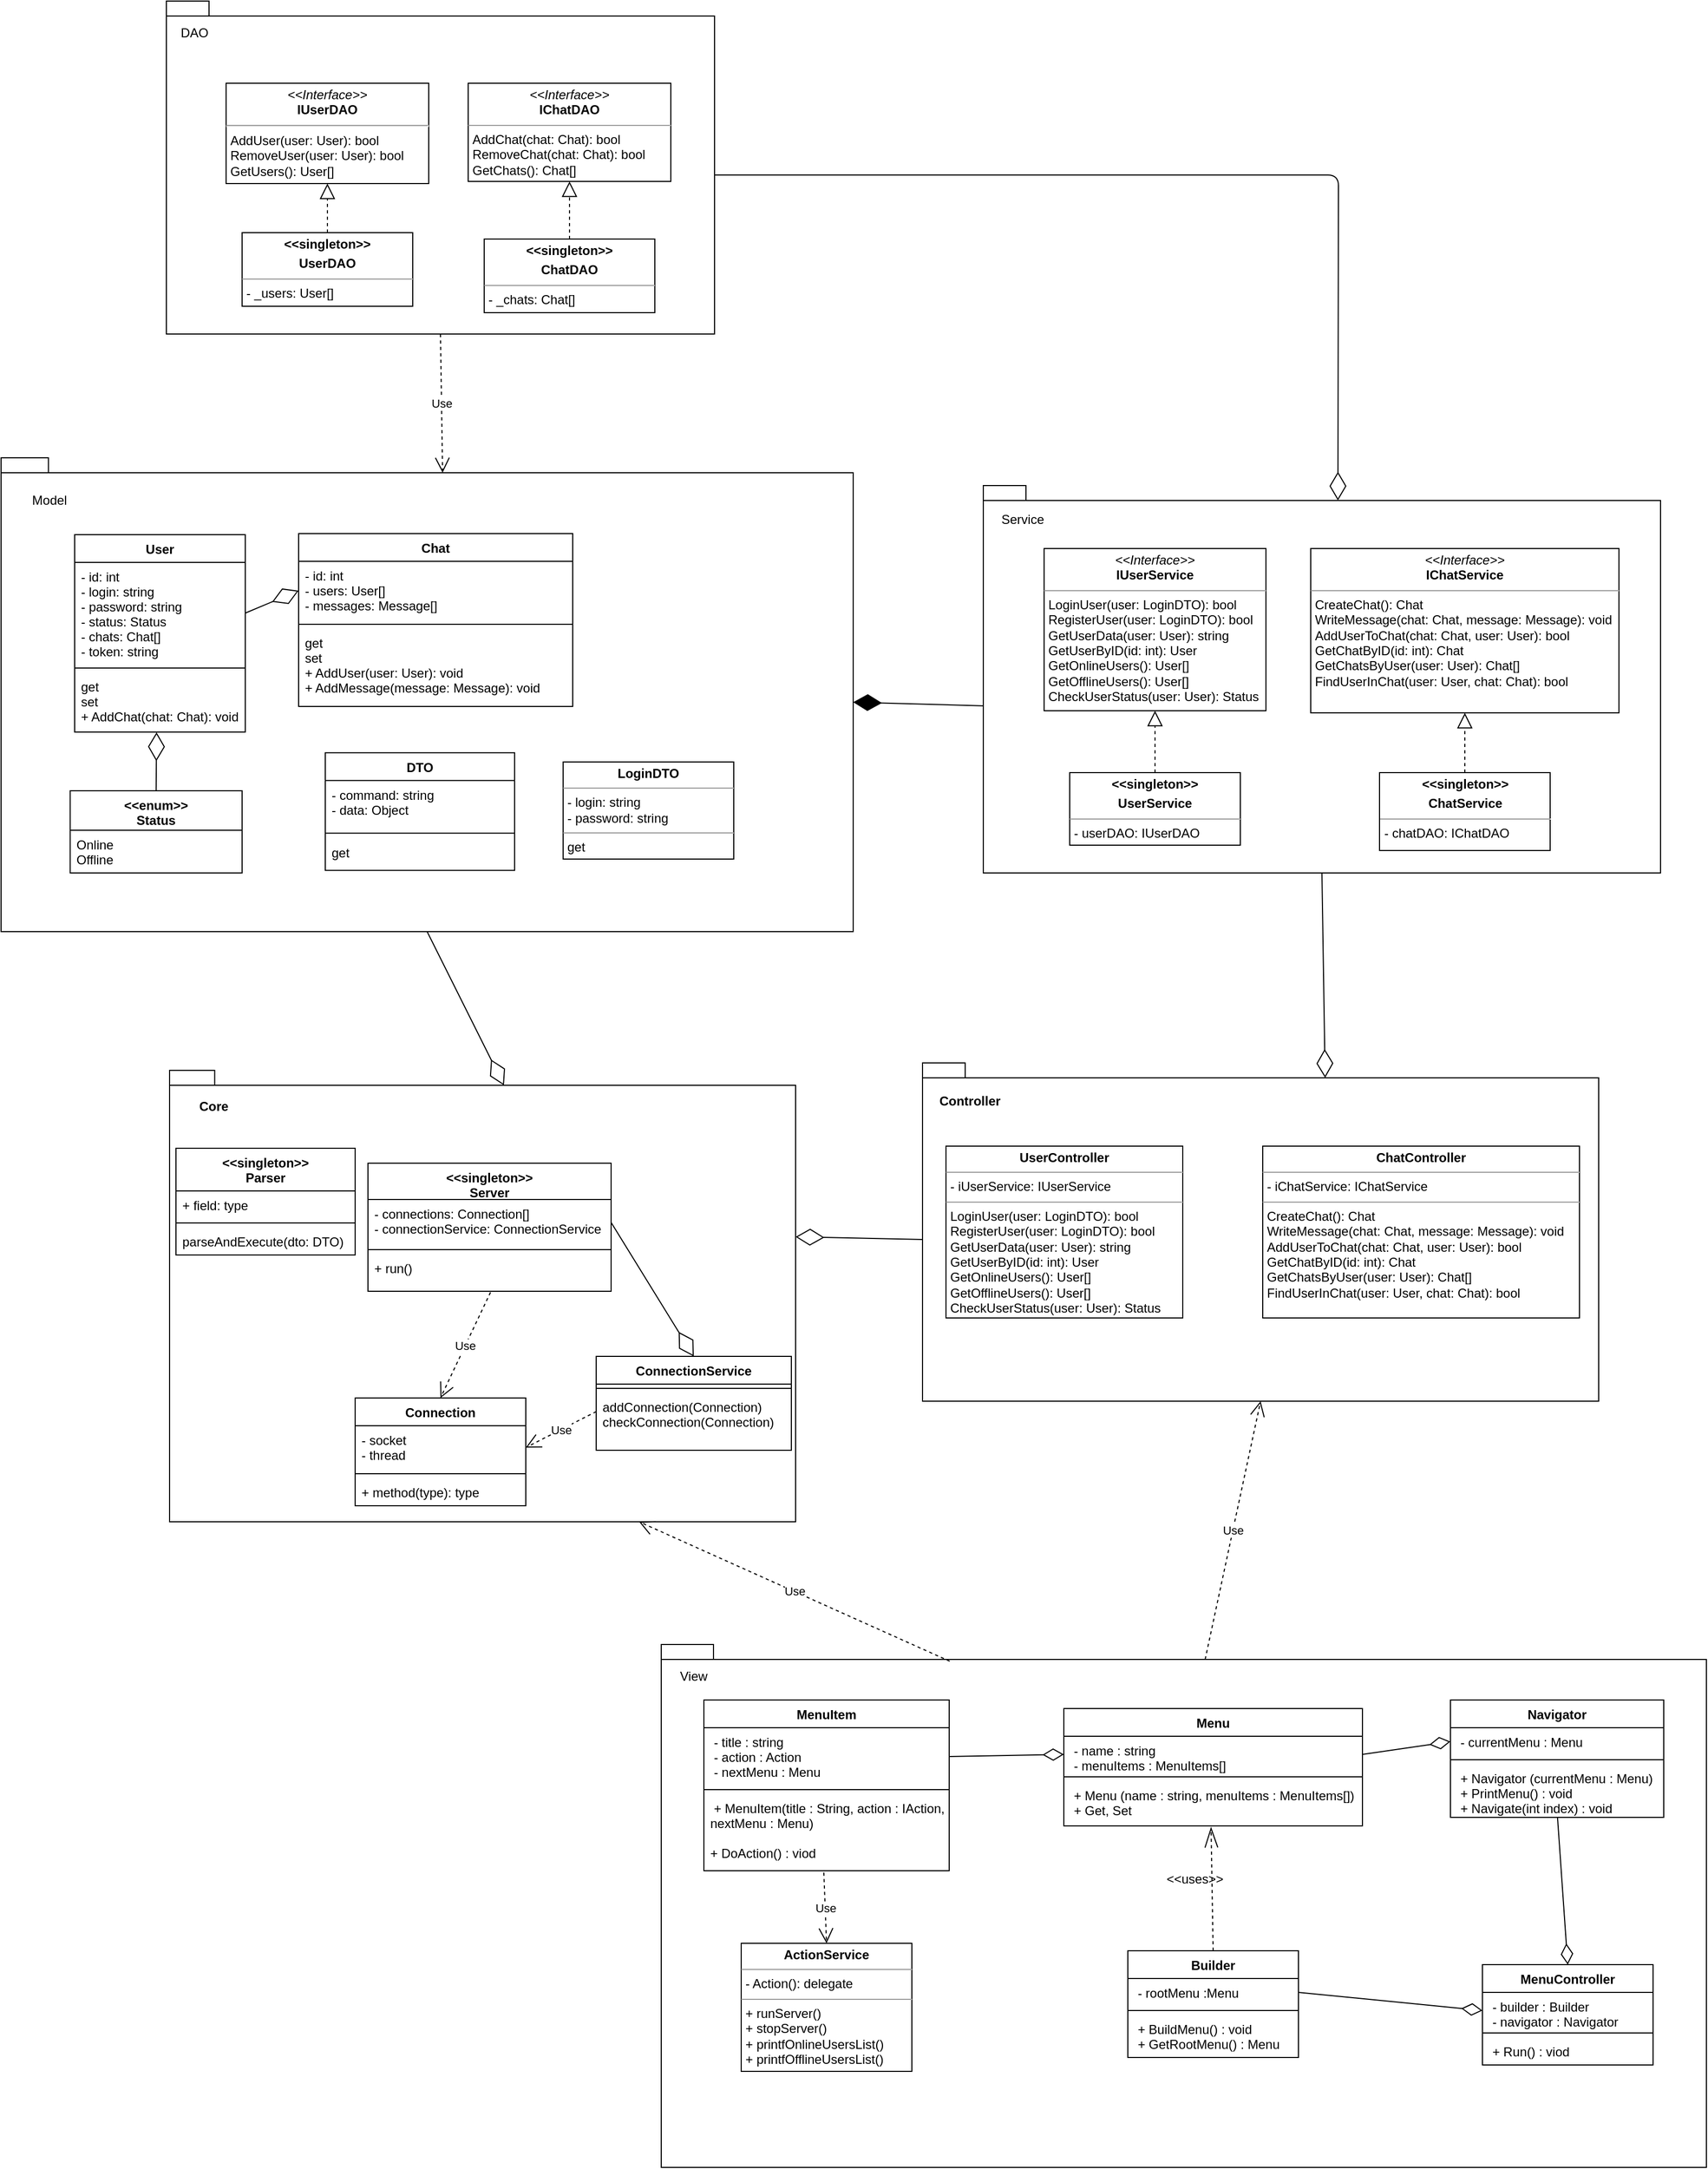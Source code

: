<mxfile version="12.6.5" type="device"><diagram id="kiEcuLjf6N3Q2EU-FBLs" name="Страница 1"><mxGraphModel dx="1038" dy="1016" grid="0" gridSize="10" guides="1" tooltips="1" connect="1" arrows="1" fold="1" page="0" pageScale="1" pageWidth="850" pageHeight="1100" math="0" shadow="0"><root><mxCell id="0"/><mxCell id="1" parent="0"/><mxCell id="7y29lRlnEOinnh72YiJq-1" value="" style="group" parent="1" vertex="1" connectable="0"><mxGeometry x="915" y="705" width="634" height="317" as="geometry"/></mxCell><mxCell id="4r-FscN_zs-Lbus5w258-18" value="" style="shape=folder;fontStyle=1;spacingTop=10;tabWidth=40;tabHeight=14;tabPosition=left;html=1;" parent="7y29lRlnEOinnh72YiJq-1" vertex="1"><mxGeometry width="634" height="317" as="geometry"/></mxCell><mxCell id="4r-FscN_zs-Lbus5w258-19" value="&lt;b&gt;Controller&lt;/b&gt;" style="text;html=1;align=center;verticalAlign=middle;resizable=0;points=[];autosize=1;" parent="7y29lRlnEOinnh72YiJq-1" vertex="1"><mxGeometry x="10.641" y="27" width="67" height="18" as="geometry"/></mxCell><mxCell id="ElW2jTiIY2IO2_LXhHRh-6" value="" style="group" parent="1" vertex="1" connectable="0"><mxGeometry x="51" y="138" width="799" height="444" as="geometry"/></mxCell><mxCell id="ElW2jTiIY2IO2_LXhHRh-4" value="" style="shape=folder;fontStyle=1;spacingTop=10;tabWidth=40;tabHeight=14;tabPosition=left;html=1;" parent="ElW2jTiIY2IO2_LXhHRh-6" vertex="1"><mxGeometry width="799" height="444" as="geometry"/></mxCell><mxCell id="ElW2jTiIY2IO2_LXhHRh-5" value="Model" style="text;html=1;strokeColor=none;fillColor=none;align=center;verticalAlign=middle;whiteSpace=wrap;rounded=0;" parent="ElW2jTiIY2IO2_LXhHRh-6" vertex="1"><mxGeometry x="25.349" y="29.39" width="40.558" height="20.993" as="geometry"/></mxCell><mxCell id="pFLR68CZF7NKNV6ZH1vd-1" value="User" style="swimlane;fontStyle=1;align=center;verticalAlign=top;childLayout=stackLayout;horizontal=1;startSize=26;horizontalStack=0;resizeParent=1;resizeParentMax=0;resizeLast=0;collapsible=1;marginBottom=0;" parent="1" vertex="1"><mxGeometry x="120" y="210" width="160" height="185" as="geometry"/></mxCell><mxCell id="pFLR68CZF7NKNV6ZH1vd-2" value="- id: int&#10;- login: string&#10;- password: string&#10;- status: Status&#10;- chats: Chat[]&#10;- token: string" style="text;strokeColor=none;fillColor=none;align=left;verticalAlign=top;spacingLeft=4;spacingRight=4;overflow=hidden;rotatable=0;points=[[0,0.5],[1,0.5]];portConstraint=eastwest;" parent="pFLR68CZF7NKNV6ZH1vd-1" vertex="1"><mxGeometry y="26" width="160" height="95" as="geometry"/></mxCell><mxCell id="pFLR68CZF7NKNV6ZH1vd-3" value="" style="line;strokeWidth=1;fillColor=none;align=left;verticalAlign=middle;spacingTop=-1;spacingLeft=3;spacingRight=3;rotatable=0;labelPosition=right;points=[];portConstraint=eastwest;" parent="pFLR68CZF7NKNV6ZH1vd-1" vertex="1"><mxGeometry y="121" width="160" height="8" as="geometry"/></mxCell><mxCell id="pFLR68CZF7NKNV6ZH1vd-4" value="get&#10;set&#10;+ AddChat(chat: Chat): void&#10;" style="text;strokeColor=none;fillColor=none;align=left;verticalAlign=top;spacingLeft=4;spacingRight=4;overflow=hidden;rotatable=0;points=[[0,0.5],[1,0.5]];portConstraint=eastwest;" parent="pFLR68CZF7NKNV6ZH1vd-1" vertex="1"><mxGeometry y="129" width="160" height="56" as="geometry"/></mxCell><mxCell id="pFLR68CZF7NKNV6ZH1vd-5" value="Chat" style="swimlane;fontStyle=1;align=center;verticalAlign=top;childLayout=stackLayout;horizontal=1;startSize=26;horizontalStack=0;resizeParent=1;resizeParentMax=0;resizeLast=0;collapsible=1;marginBottom=0;" parent="1" vertex="1"><mxGeometry x="330" y="209" width="257" height="162" as="geometry"/></mxCell><mxCell id="pFLR68CZF7NKNV6ZH1vd-6" value="- id: int&#10;- users: User[]&#10;- messages: Message[]" style="text;strokeColor=none;fillColor=none;align=left;verticalAlign=top;spacingLeft=4;spacingRight=4;overflow=hidden;rotatable=0;points=[[0,0.5],[1,0.5]];portConstraint=eastwest;" parent="pFLR68CZF7NKNV6ZH1vd-5" vertex="1"><mxGeometry y="26" width="257" height="55" as="geometry"/></mxCell><mxCell id="pFLR68CZF7NKNV6ZH1vd-7" value="" style="line;strokeWidth=1;fillColor=none;align=left;verticalAlign=middle;spacingTop=-1;spacingLeft=3;spacingRight=3;rotatable=0;labelPosition=right;points=[];portConstraint=eastwest;" parent="pFLR68CZF7NKNV6ZH1vd-5" vertex="1"><mxGeometry y="81" width="257" height="8" as="geometry"/></mxCell><mxCell id="pFLR68CZF7NKNV6ZH1vd-8" value="get&#10;set&#10;+ AddUser(user: User): void&#10;+ AddMessage(message: Message): void" style="text;strokeColor=none;fillColor=none;align=left;verticalAlign=top;spacingLeft=4;spacingRight=4;overflow=hidden;rotatable=0;points=[[0,0.5],[1,0.5]];portConstraint=eastwest;" parent="pFLR68CZF7NKNV6ZH1vd-5" vertex="1"><mxGeometry y="89" width="257" height="73" as="geometry"/></mxCell><mxCell id="pFLR68CZF7NKNV6ZH1vd-9" value="Message" style="swimlane;fontStyle=1;align=center;verticalAlign=top;childLayout=stackLayout;horizontal=1;startSize=26;horizontalStack=0;resizeParent=1;resizeParentMax=0;resizeLast=0;collapsible=1;marginBottom=0;" parent="1" vertex="1"><mxGeometry x="1350" y="322" width="160" height="138" as="geometry"/></mxCell><mxCell id="pFLR68CZF7NKNV6ZH1vd-10" value="- id: int&#10;- time: DateTime&#10;- author: User&#10;- text: string" style="text;strokeColor=none;fillColor=none;align=left;verticalAlign=top;spacingLeft=4;spacingRight=4;overflow=hidden;rotatable=0;points=[[0,0.5],[1,0.5]];portConstraint=eastwest;" parent="pFLR68CZF7NKNV6ZH1vd-9" vertex="1"><mxGeometry y="26" width="160" height="66" as="geometry"/></mxCell><mxCell id="pFLR68CZF7NKNV6ZH1vd-11" value="" style="line;strokeWidth=1;fillColor=none;align=left;verticalAlign=middle;spacingTop=-1;spacingLeft=3;spacingRight=3;rotatable=0;labelPosition=right;points=[];portConstraint=eastwest;" parent="pFLR68CZF7NKNV6ZH1vd-9" vertex="1"><mxGeometry y="92" width="160" height="8" as="geometry"/></mxCell><mxCell id="pFLR68CZF7NKNV6ZH1vd-12" value="get&#10;set" style="text;strokeColor=none;fillColor=none;align=left;verticalAlign=top;spacingLeft=4;spacingRight=4;overflow=hidden;rotatable=0;points=[[0,0.5],[1,0.5]];portConstraint=eastwest;" parent="pFLR68CZF7NKNV6ZH1vd-9" vertex="1"><mxGeometry y="100" width="160" height="38" as="geometry"/></mxCell><mxCell id="ElW2jTiIY2IO2_LXhHRh-1" value="" style="endArrow=diamondThin;endFill=1;endSize=24;html=1;entryX=0;entryY=0;entryDx=799;entryDy=229;exitX=0;exitY=0.5;exitDx=0;exitDy=0;entryPerimeter=0;" parent="1" source="pFLR68CZF7NKNV6ZH1vd-10" target="ElW2jTiIY2IO2_LXhHRh-4" edge="1"><mxGeometry width="160" relative="1" as="geometry"><mxPoint x="663" y="281" as="sourcePoint"/><mxPoint x="823" y="281" as="targetPoint"/></mxGeometry></mxCell><mxCell id="ElW2jTiIY2IO2_LXhHRh-2" value="" style="endArrow=diamondThin;endFill=0;endSize=24;html=1;entryX=0;entryY=0.5;entryDx=0;entryDy=0;exitX=1;exitY=0.5;exitDx=0;exitDy=0;" parent="1" source="pFLR68CZF7NKNV6ZH1vd-2" target="pFLR68CZF7NKNV6ZH1vd-6" edge="1"><mxGeometry width="160" relative="1" as="geometry"><mxPoint x="255" y="269" as="sourcePoint"/><mxPoint x="415" y="269" as="targetPoint"/></mxGeometry></mxCell><mxCell id="ElW2jTiIY2IO2_LXhHRh-11" value="" style="group" parent="1" vertex="1" connectable="0"><mxGeometry x="206" y="-290" width="514" height="312" as="geometry"/></mxCell><mxCell id="ElW2jTiIY2IO2_LXhHRh-7" value="" style="shape=folder;fontStyle=1;spacingTop=10;tabWidth=40;tabHeight=14;tabPosition=left;html=1;" parent="ElW2jTiIY2IO2_LXhHRh-11" vertex="1"><mxGeometry width="514" height="312" as="geometry"/></mxCell><mxCell id="ElW2jTiIY2IO2_LXhHRh-8" value="DAO" style="text;html=1;strokeColor=none;fillColor=none;align=center;verticalAlign=middle;whiteSpace=wrap;rounded=0;" parent="ElW2jTiIY2IO2_LXhHRh-11" vertex="1"><mxGeometry x="15.204" y="23.597" width="23.39" height="13.109" as="geometry"/></mxCell><mxCell id="ElW2jTiIY2IO2_LXhHRh-20" value="&lt;p style=&quot;margin: 0px ; margin-top: 4px ; text-align: center&quot;&gt;&lt;i&gt;&amp;lt;&amp;lt;Interface&amp;gt;&amp;gt;&lt;/i&gt;&lt;br&gt;&lt;b&gt;IUserDAO&lt;/b&gt;&lt;/p&gt;&lt;hr&gt;&lt;p style=&quot;margin: 0px ; margin-left: 4px&quot;&gt;&lt;span&gt;AddUser(user: User): bool&lt;/span&gt;&lt;/p&gt;&lt;p style=&quot;margin: 0px ; margin-left: 4px&quot;&gt;&lt;span&gt;RemoveUser(user: User): bool&lt;/span&gt;&lt;br&gt;&lt;/p&gt;&lt;p style=&quot;margin: 0px ; margin-left: 4px&quot;&gt;&lt;span&gt;GetUsers(): User[]&lt;/span&gt;&lt;/p&gt;&lt;p style=&quot;margin: 0px ; margin-left: 4px&quot;&gt;&lt;span&gt;&lt;br&gt;&lt;/span&gt;&lt;/p&gt;&lt;p style=&quot;margin: 0px ; margin-left: 4px&quot;&gt;&lt;br&gt;&lt;/p&gt;" style="verticalAlign=top;align=left;overflow=fill;fontSize=12;fontFamily=Helvetica;html=1;" parent="1" vertex="1"><mxGeometry x="262" y="-213" width="190" height="94" as="geometry"/></mxCell><mxCell id="ElW2jTiIY2IO2_LXhHRh-21" value="&lt;p style=&quot;margin: 0px ; margin-top: 4px ; text-align: center&quot;&gt;&lt;i&gt;&amp;lt;&amp;lt;Interface&amp;gt;&amp;gt;&lt;/i&gt;&lt;br&gt;&lt;b&gt;IChatDAO&lt;/b&gt;&lt;/p&gt;&lt;hr size=&quot;1&quot;&gt;&lt;p style=&quot;margin: 0px ; margin-left: 4px&quot;&gt;AddChat(chat: Chat): bool&lt;/p&gt;&lt;p style=&quot;margin: 0px ; margin-left: 4px&quot;&gt;RemoveChat(chat: Chat): bool&lt;/p&gt;&lt;p style=&quot;margin: 0px ; margin-left: 4px&quot;&gt;GetChats(): Chat[]&lt;/p&gt;" style="verticalAlign=top;align=left;overflow=fill;fontSize=12;fontFamily=Helvetica;html=1;" parent="1" vertex="1"><mxGeometry x="489" y="-213" width="190" height="92" as="geometry"/></mxCell><mxCell id="ElW2jTiIY2IO2_LXhHRh-23" value="&lt;p style=&quot;margin: 4px 0px 0px ; text-align: center&quot;&gt;&lt;b&gt;&amp;lt;&amp;lt;singleton&amp;gt;&amp;gt;&lt;/b&gt;&lt;/p&gt;&lt;p style=&quot;margin: 4px 0px 0px ; text-align: center&quot;&gt;&lt;b&gt;UserDAO&lt;/b&gt;&lt;/p&gt;&lt;hr size=&quot;1&quot;&gt;&lt;p style=&quot;margin: 0px 0px 0px 4px&quot;&gt;- _users: User[]&lt;/p&gt;&lt;p style=&quot;margin: 0px 0px 0px 4px&quot;&gt;&lt;br&gt;&lt;/p&gt;" style="verticalAlign=top;align=left;overflow=fill;fontSize=12;fontFamily=Helvetica;html=1;" parent="1" vertex="1"><mxGeometry x="277" y="-73" width="160" height="69" as="geometry"/></mxCell><mxCell id="ElW2jTiIY2IO2_LXhHRh-24" value="&lt;p style=&quot;margin: 4px 0px 0px ; text-align: center&quot;&gt;&lt;b&gt;&amp;lt;&amp;lt;singleton&amp;gt;&amp;gt;&lt;/b&gt;&lt;/p&gt;&lt;p style=&quot;margin: 4px 0px 0px ; text-align: center&quot;&gt;&lt;b&gt;ChatDAO&lt;/b&gt;&lt;/p&gt;&lt;hr size=&quot;1&quot;&gt;&lt;p style=&quot;margin: 0px 0px 0px 4px&quot;&gt;- _chats: Chat[]&lt;/p&gt;&lt;p style=&quot;margin: 0px 0px 0px 4px&quot;&gt;&lt;br&gt;&lt;/p&gt;" style="verticalAlign=top;align=left;overflow=fill;fontSize=12;fontFamily=Helvetica;html=1;" parent="1" vertex="1"><mxGeometry x="504" y="-67" width="160" height="69" as="geometry"/></mxCell><mxCell id="ElW2jTiIY2IO2_LXhHRh-28" value="" style="endArrow=block;dashed=1;endFill=0;endSize=12;html=1;entryX=0.5;entryY=1;entryDx=0;entryDy=0;exitX=0.5;exitY=0;exitDx=0;exitDy=0;" parent="1" source="ElW2jTiIY2IO2_LXhHRh-23" target="ElW2jTiIY2IO2_LXhHRh-20" edge="1"><mxGeometry width="160" relative="1" as="geometry"><mxPoint x="411" y="33" as="sourcePoint"/><mxPoint x="571" y="33" as="targetPoint"/></mxGeometry></mxCell><mxCell id="ElW2jTiIY2IO2_LXhHRh-29" value="" style="endArrow=block;dashed=1;endFill=0;endSize=12;html=1;entryX=0.5;entryY=1;entryDx=0;entryDy=0;exitX=0.5;exitY=0;exitDx=0;exitDy=0;" parent="1" source="ElW2jTiIY2IO2_LXhHRh-24" target="ElW2jTiIY2IO2_LXhHRh-21" edge="1"><mxGeometry width="160" relative="1" as="geometry"><mxPoint x="600" y="22" as="sourcePoint"/><mxPoint x="760" y="22" as="targetPoint"/></mxGeometry></mxCell><mxCell id="ElW2jTiIY2IO2_LXhHRh-33" value="" style="group" parent="1" vertex="1" connectable="0"><mxGeometry x="972" y="164" width="635" height="363" as="geometry"/></mxCell><mxCell id="ElW2jTiIY2IO2_LXhHRh-31" value="" style="shape=folder;fontStyle=1;spacingTop=10;tabWidth=40;tabHeight=14;tabPosition=left;html=1;" parent="ElW2jTiIY2IO2_LXhHRh-33" vertex="1"><mxGeometry width="635" height="363" as="geometry"/></mxCell><mxCell id="ElW2jTiIY2IO2_LXhHRh-32" value="Service" style="text;html=1;strokeColor=none;fillColor=none;align=center;verticalAlign=middle;whiteSpace=wrap;rounded=0;" parent="ElW2jTiIY2IO2_LXhHRh-33" vertex="1"><mxGeometry x="15.488" y="22.866" width="44.251" height="19.055" as="geometry"/></mxCell><mxCell id="ElW2jTiIY2IO2_LXhHRh-34" value="&lt;p style=&quot;margin: 0px ; margin-top: 4px ; text-align: center&quot;&gt;&lt;i&gt;&amp;lt;&amp;lt;Interface&amp;gt;&amp;gt;&lt;/i&gt;&lt;br&gt;&lt;b&gt;IUserService&lt;/b&gt;&lt;/p&gt;&lt;hr size=&quot;1&quot;&gt;&lt;p style=&quot;margin: 0px ; margin-left: 4px&quot;&gt;LoginUser(user: LoginDTO): bool&lt;/p&gt;&lt;p style=&quot;margin: 0px ; margin-left: 4px&quot;&gt;RegisterUser(user: LoginDTO): bool&lt;/p&gt;&lt;p style=&quot;margin: 0px ; margin-left: 4px&quot;&gt;GetUserData(user: User): string&lt;/p&gt;&lt;p style=&quot;margin: 0px ; margin-left: 4px&quot;&gt;GetUserByID(id: int): User&lt;/p&gt;&lt;p style=&quot;margin: 0px ; margin-left: 4px&quot;&gt;GetOnlineUsers(): User[]&lt;/p&gt;&lt;p style=&quot;margin: 0px ; margin-left: 4px&quot;&gt;GetOfflineUsers(): User[]&lt;/p&gt;&lt;p style=&quot;margin: 0px ; margin-left: 4px&quot;&gt;CheckUserStatus(user: User): Status&lt;/p&gt;" style="verticalAlign=top;align=left;overflow=fill;fontSize=12;fontFamily=Helvetica;html=1;" parent="1" vertex="1"><mxGeometry x="1029" y="223" width="208" height="152" as="geometry"/></mxCell><mxCell id="ElW2jTiIY2IO2_LXhHRh-44" value="" style="endArrow=diamondThin;endFill=0;endSize=24;html=1;entryX=0.48;entryY=1.004;entryDx=0;entryDy=0;exitX=0.5;exitY=0;exitDx=0;exitDy=0;entryPerimeter=0;" parent="1" source="ElW2jTiIY2IO2_LXhHRh-40" target="pFLR68CZF7NKNV6ZH1vd-4" edge="1"><mxGeometry width="160" relative="1" as="geometry"><mxPoint x="158" y="377" as="sourcePoint"/><mxPoint x="318" y="377" as="targetPoint"/></mxGeometry></mxCell><mxCell id="ElW2jTiIY2IO2_LXhHRh-45" value="&lt;p style=&quot;margin: 0px ; margin-top: 4px ; text-align: center&quot;&gt;&lt;i&gt;&amp;lt;&amp;lt;Interface&amp;gt;&amp;gt;&lt;/i&gt;&lt;br&gt;&lt;b&gt;IChatService&lt;/b&gt;&lt;/p&gt;&lt;hr size=&quot;1&quot;&gt;&lt;p style=&quot;margin: 0px ; margin-left: 4px&quot;&gt;CreateChat(): Chat&lt;/p&gt;&lt;p style=&quot;margin: 0px ; margin-left: 4px&quot;&gt;WriteMessage(chat: Chat, message: Message): void&lt;/p&gt;&lt;p style=&quot;margin: 0px ; margin-left: 4px&quot;&gt;AddUserToChat(chat: Chat, user: User): bool&lt;/p&gt;&lt;p style=&quot;margin: 0px ; margin-left: 4px&quot;&gt;GetChatByID(id: int): Chat&lt;/p&gt;&lt;p style=&quot;margin: 0px ; margin-left: 4px&quot;&gt;GetChatsByUser(user: User): Chat[]&lt;/p&gt;&lt;p style=&quot;margin: 0px ; margin-left: 4px&quot;&gt;FindUserInChat(user: User, chat: Chat): bool&lt;/p&gt;&lt;p style=&quot;margin: 0px ; margin-left: 4px&quot;&gt;&lt;br&gt;&lt;/p&gt;&lt;p style=&quot;margin: 0px ; margin-left: 4px&quot;&gt;&lt;br&gt;&lt;/p&gt;" style="verticalAlign=top;align=left;overflow=fill;fontSize=12;fontFamily=Helvetica;html=1;" parent="1" vertex="1"><mxGeometry x="1279" y="223" width="289" height="154" as="geometry"/></mxCell><mxCell id="ElW2jTiIY2IO2_LXhHRh-46" value="&lt;p style=&quot;margin: 0px ; margin-top: 4px ; text-align: center&quot;&gt;&lt;b&gt;&amp;lt;&amp;lt;singleton&amp;gt;&amp;gt;&lt;/b&gt;&lt;/p&gt;&lt;p style=&quot;margin: 0px ; margin-top: 4px ; text-align: center&quot;&gt;&lt;b&gt;UserService&lt;/b&gt;&lt;br&gt;&lt;/p&gt;&lt;hr size=&quot;1&quot;&gt;&lt;p style=&quot;margin: 0px ; margin-left: 4px&quot;&gt;- userDAO: IUserDAO&lt;/p&gt;" style="verticalAlign=top;align=left;overflow=fill;fontSize=12;fontFamily=Helvetica;html=1;" parent="1" vertex="1"><mxGeometry x="1053" y="433" width="160" height="68" as="geometry"/></mxCell><mxCell id="ElW2jTiIY2IO2_LXhHRh-47" value="" style="endArrow=block;dashed=1;endFill=0;endSize=12;html=1;entryX=0.5;entryY=1;entryDx=0;entryDy=0;exitX=0.5;exitY=0;exitDx=0;exitDy=0;" parent="1" source="ElW2jTiIY2IO2_LXhHRh-46" target="ElW2jTiIY2IO2_LXhHRh-34" edge="1"><mxGeometry width="160" relative="1" as="geometry"><mxPoint x="1088" y="399" as="sourcePoint"/><mxPoint x="1248" y="399" as="targetPoint"/></mxGeometry></mxCell><mxCell id="ElW2jTiIY2IO2_LXhHRh-49" value="&lt;p style=&quot;margin: 0px ; margin-top: 4px ; text-align: center&quot;&gt;&lt;b&gt;&amp;lt;&amp;lt;singleton&amp;gt;&amp;gt;&lt;/b&gt;&lt;/p&gt;&lt;p style=&quot;margin: 0px ; margin-top: 4px ; text-align: center&quot;&gt;&lt;b&gt;ChatService&lt;/b&gt;&lt;br&gt;&lt;/p&gt;&lt;hr size=&quot;1&quot;&gt;&lt;p style=&quot;margin: 0px ; margin-left: 4px&quot;&gt;- chatDAO: IChatDAO&lt;/p&gt;" style="verticalAlign=top;align=left;overflow=fill;fontSize=12;fontFamily=Helvetica;html=1;" parent="1" vertex="1"><mxGeometry x="1343.5" y="433" width="160" height="73" as="geometry"/></mxCell><mxCell id="ElW2jTiIY2IO2_LXhHRh-50" value="" style="endArrow=block;dashed=1;endFill=0;endSize=12;html=1;entryX=0.5;entryY=1;entryDx=0;entryDy=0;exitX=0.5;exitY=0;exitDx=0;exitDy=0;" parent="1" source="ElW2jTiIY2IO2_LXhHRh-49" target="ElW2jTiIY2IO2_LXhHRh-45" edge="1"><mxGeometry width="160" relative="1" as="geometry"><mxPoint x="1464" y="387" as="sourcePoint"/><mxPoint x="1624" y="387" as="targetPoint"/></mxGeometry></mxCell><mxCell id="ElW2jTiIY2IO2_LXhHRh-52" value="" style="endArrow=diamondThin;endFill=0;endSize=24;html=1;entryX=0;entryY=0;entryDx=332.5;entryDy=14;entryPerimeter=0;exitX=0;exitY=0;exitDx=514;exitDy=163;exitPerimeter=0;" parent="1" source="ElW2jTiIY2IO2_LXhHRh-7" target="ElW2jTiIY2IO2_LXhHRh-31" edge="1"><mxGeometry width="160" relative="1" as="geometry"><mxPoint x="974" y="-5" as="sourcePoint"/><mxPoint x="1134" y="-5" as="targetPoint"/><Array as="points"><mxPoint x="1305" y="-127"/></Array></mxGeometry></mxCell><mxCell id="ElW2jTiIY2IO2_LXhHRh-53" value="Use" style="endArrow=open;endSize=12;dashed=1;html=1;entryX=0;entryY=0;entryDx=414;entryDy=14;entryPerimeter=0;exitX=0.5;exitY=1;exitDx=0;exitDy=0;exitPerimeter=0;" parent="1" source="ElW2jTiIY2IO2_LXhHRh-7" target="ElW2jTiIY2IO2_LXhHRh-4" edge="1"><mxGeometry width="160" relative="1" as="geometry"><mxPoint x="468" y="83" as="sourcePoint"/><mxPoint x="628" y="83" as="targetPoint"/></mxGeometry></mxCell><mxCell id="ElW2jTiIY2IO2_LXhHRh-40" value="&lt;&lt;enum&gt;&gt;&#10;Status" style="swimlane;fontStyle=1;align=center;verticalAlign=top;childLayout=stackLayout;horizontal=1;startSize=37;horizontalStack=0;resizeParent=1;resizeParentMax=0;resizeLast=0;collapsible=1;marginBottom=0;" parent="1" vertex="1"><mxGeometry x="115.784" y="449.986" width="161.218" height="77.014" as="geometry"/></mxCell><mxCell id="ElW2jTiIY2IO2_LXhHRh-43" value="Online&#10;Offline" style="text;strokeColor=none;fillColor=none;align=left;verticalAlign=top;spacingLeft=4;spacingRight=4;overflow=hidden;rotatable=0;points=[[0,0.5],[1,0.5]];portConstraint=eastwest;" parent="ElW2jTiIY2IO2_LXhHRh-40" vertex="1"><mxGeometry y="37" width="161.218" height="40.014" as="geometry"/></mxCell><mxCell id="4r-FscN_zs-Lbus5w258-15" value="&lt;p style=&quot;margin: 4px 0px 0px ; text-align: center&quot;&gt;&lt;b&gt;UserController&lt;/b&gt;&lt;/p&gt;&lt;hr size=&quot;1&quot;&gt;&lt;p style=&quot;margin: 0px 0px 0px 4px&quot;&gt;- iUserService: IUserService&lt;/p&gt;&lt;hr size=&quot;1&quot;&gt;&lt;p style=&quot;margin: 0px 0px 0px 4px&quot;&gt;LoginUser(user: LoginDTO): bool&lt;/p&gt;&lt;p style=&quot;margin: 0px 0px 0px 4px&quot;&gt;RegisterUser(user: LoginDTO): bool&lt;/p&gt;&lt;p style=&quot;margin: 0px 0px 0px 4px&quot;&gt;GetUserData(user: User): string&lt;/p&gt;&lt;p style=&quot;margin: 0px 0px 0px 4px&quot;&gt;GetUserByID(id: int): User&lt;/p&gt;&lt;p style=&quot;margin: 0px 0px 0px 4px&quot;&gt;GetOnlineUsers(): User[]&lt;/p&gt;&lt;p style=&quot;margin: 0px 0px 0px 4px&quot;&gt;GetOfflineUsers(): User[]&lt;/p&gt;&lt;p style=&quot;margin: 0px 0px 0px 4px&quot;&gt;CheckUserStatus(user: User): Status&lt;/p&gt;" style="verticalAlign=top;align=left;overflow=fill;fontSize=12;fontFamily=Helvetica;html=1;" parent="1" vertex="1"><mxGeometry x="937" y="783" width="222" height="161" as="geometry"/></mxCell><mxCell id="4r-FscN_zs-Lbus5w258-17" value="&lt;p style=&quot;margin: 4px 0px 0px ; text-align: center&quot;&gt;&lt;b&gt;ChatController&lt;/b&gt;&lt;/p&gt;&lt;hr size=&quot;1&quot;&gt;&lt;p style=&quot;margin: 0px 0px 0px 4px&quot;&gt;- iChatService: IChatService&lt;/p&gt;&lt;hr size=&quot;1&quot;&gt;&lt;p style=&quot;margin: 0px 0px 0px 4px&quot;&gt;CreateChat(): Chat&lt;/p&gt;&lt;p style=&quot;margin: 0px 0px 0px 4px&quot;&gt;WriteMessage(chat: Chat, message: Message): void&lt;br&gt;&lt;/p&gt;&lt;p style=&quot;margin: 0px 0px 0px 4px&quot;&gt;AddUserToChat(chat: Chat, user: User): bool&lt;/p&gt;&lt;p style=&quot;margin: 0px 0px 0px 4px&quot;&gt;GetChatByID(id: int): Chat&lt;/p&gt;&lt;p style=&quot;margin: 0px 0px 0px 4px&quot;&gt;GetChatsByUser(user: User): Chat[]&lt;/p&gt;&lt;p style=&quot;margin: 0px 0px 0px 4px&quot;&gt;FindUserInChat(user: User, chat: Chat): bool&lt;br&gt;&lt;/p&gt;&lt;p style=&quot;margin: 0px 0px 0px 4px&quot;&gt;&lt;br&gt;&lt;/p&gt;" style="verticalAlign=top;align=left;overflow=fill;fontSize=12;fontFamily=Helvetica;html=1;" parent="1" vertex="1"><mxGeometry x="1234" y="783" width="297" height="161" as="geometry"/></mxCell><mxCell id="4r-FscN_zs-Lbus5w258-21" value="" style="endArrow=diamondThin;endFill=0;endSize=24;html=1;entryX=0;entryY=0;entryDx=377.5;entryDy=14;entryPerimeter=0;exitX=0.5;exitY=1;exitDx=0;exitDy=0;exitPerimeter=0;" parent="1" source="ElW2jTiIY2IO2_LXhHRh-31" target="4r-FscN_zs-Lbus5w258-18" edge="1"><mxGeometry width="160" relative="1" as="geometry"><mxPoint x="722" y="747" as="sourcePoint"/><mxPoint x="882" y="747" as="targetPoint"/></mxGeometry></mxCell><mxCell id="4r-FscN_zs-Lbus5w258-22" value="" style="shape=folder;fontStyle=1;spacingTop=10;tabWidth=40;tabHeight=14;tabPosition=left;html=1;" parent="1" vertex="1"><mxGeometry x="209" y="712" width="587" height="423" as="geometry"/></mxCell><mxCell id="4r-FscN_zs-Lbus5w258-23" value="&lt;b&gt;Core&lt;/b&gt;" style="text;html=1;align=center;verticalAlign=middle;resizable=0;points=[];autosize=1;" parent="1" vertex="1"><mxGeometry x="231" y="737" width="37" height="18" as="geometry"/></mxCell><mxCell id="4r-FscN_zs-Lbus5w258-24" value="" style="endArrow=diamondThin;endFill=0;endSize=24;html=1;entryX=0;entryY=0;entryDx=313.5;entryDy=14;entryPerimeter=0;exitX=0.5;exitY=1;exitDx=0;exitDy=0;exitPerimeter=0;" parent="1" source="ElW2jTiIY2IO2_LXhHRh-4" target="4r-FscN_zs-Lbus5w258-22" edge="1"><mxGeometry width="160" relative="1" as="geometry"><mxPoint x="28" y="820" as="sourcePoint"/><mxPoint x="188" y="820" as="targetPoint"/></mxGeometry></mxCell><mxCell id="4r-FscN_zs-Lbus5w258-25" value="" style="endArrow=diamondThin;endFill=0;endSize=24;html=1;entryX=0;entryY=0;entryDx=587;entryDy=156;entryPerimeter=0;exitX=0;exitY=0;exitDx=0;exitDy=165.5;exitPerimeter=0;" parent="1" source="4r-FscN_zs-Lbus5w258-18" target="4r-FscN_zs-Lbus5w258-22" edge="1"><mxGeometry width="160" relative="1" as="geometry"><mxPoint x="796" y="1132" as="sourcePoint"/><mxPoint x="956" y="1132" as="targetPoint"/></mxGeometry></mxCell><mxCell id="4r-FscN_zs-Lbus5w258-11" value="&lt;&lt;singleton&gt;&gt;&#10;Parser" style="swimlane;fontStyle=1;align=center;verticalAlign=top;childLayout=stackLayout;horizontal=1;startSize=40;horizontalStack=0;resizeParent=1;resizeParentMax=0;resizeLast=0;collapsible=1;marginBottom=0;" parent="1" vertex="1"><mxGeometry x="215" y="785" width="168" height="100" as="geometry"/></mxCell><mxCell id="4r-FscN_zs-Lbus5w258-12" value="+ field: type" style="text;strokeColor=none;fillColor=none;align=left;verticalAlign=top;spacingLeft=4;spacingRight=4;overflow=hidden;rotatable=0;points=[[0,0.5],[1,0.5]];portConstraint=eastwest;" parent="4r-FscN_zs-Lbus5w258-11" vertex="1"><mxGeometry y="40" width="168" height="26" as="geometry"/></mxCell><mxCell id="4r-FscN_zs-Lbus5w258-13" value="" style="line;strokeWidth=1;fillColor=none;align=left;verticalAlign=middle;spacingTop=-1;spacingLeft=3;spacingRight=3;rotatable=0;labelPosition=right;points=[];portConstraint=eastwest;" parent="4r-FscN_zs-Lbus5w258-11" vertex="1"><mxGeometry y="66" width="168" height="8" as="geometry"/></mxCell><mxCell id="4r-FscN_zs-Lbus5w258-14" value="parseAndExecute(dto: DTO)" style="text;strokeColor=none;fillColor=none;align=left;verticalAlign=top;spacingLeft=4;spacingRight=4;overflow=hidden;rotatable=0;points=[[0,0.5],[1,0.5]];portConstraint=eastwest;" parent="4r-FscN_zs-Lbus5w258-11" vertex="1"><mxGeometry y="74" width="168" height="26" as="geometry"/></mxCell><mxCell id="4r-FscN_zs-Lbus5w258-7" value="&lt;&lt;singleton&gt;&gt;&#10;Server" style="swimlane;fontStyle=1;align=center;verticalAlign=top;childLayout=stackLayout;horizontal=1;startSize=34;horizontalStack=0;resizeParent=1;resizeParentMax=0;resizeLast=0;collapsible=1;marginBottom=0;" parent="1" vertex="1"><mxGeometry x="395" y="799" width="228" height="120" as="geometry"/></mxCell><mxCell id="4r-FscN_zs-Lbus5w258-8" value="- connections: Connection[]&#10;- connectionService: ConnectionService" style="text;strokeColor=none;fillColor=none;align=left;verticalAlign=top;spacingLeft=4;spacingRight=4;overflow=hidden;rotatable=0;points=[[0,0.5],[1,0.5]];portConstraint=eastwest;" parent="4r-FscN_zs-Lbus5w258-7" vertex="1"><mxGeometry y="34" width="228" height="43" as="geometry"/></mxCell><mxCell id="4r-FscN_zs-Lbus5w258-9" value="" style="line;strokeWidth=1;fillColor=none;align=left;verticalAlign=middle;spacingTop=-1;spacingLeft=3;spacingRight=3;rotatable=0;labelPosition=right;points=[];portConstraint=eastwest;" parent="4r-FscN_zs-Lbus5w258-7" vertex="1"><mxGeometry y="77" width="228" height="8" as="geometry"/></mxCell><mxCell id="4r-FscN_zs-Lbus5w258-10" value="+ run()" style="text;strokeColor=none;fillColor=none;align=left;verticalAlign=top;spacingLeft=4;spacingRight=4;overflow=hidden;rotatable=0;points=[[0,0.5],[1,0.5]];portConstraint=eastwest;" parent="4r-FscN_zs-Lbus5w258-7" vertex="1"><mxGeometry y="85" width="228" height="35" as="geometry"/></mxCell><mxCell id="4r-FscN_zs-Lbus5w258-3" value="Connection" style="swimlane;fontStyle=1;align=center;verticalAlign=top;childLayout=stackLayout;horizontal=1;startSize=26;horizontalStack=0;resizeParent=1;resizeParentMax=0;resizeLast=0;collapsible=1;marginBottom=0;" parent="1" vertex="1"><mxGeometry x="383" y="1019" width="160" height="101" as="geometry"/></mxCell><mxCell id="4r-FscN_zs-Lbus5w258-4" value="- socket&#10;- thread" style="text;strokeColor=none;fillColor=none;align=left;verticalAlign=top;spacingLeft=4;spacingRight=4;overflow=hidden;rotatable=0;points=[[0,0.5],[1,0.5]];portConstraint=eastwest;" parent="4r-FscN_zs-Lbus5w258-3" vertex="1"><mxGeometry y="26" width="160" height="41" as="geometry"/></mxCell><mxCell id="4r-FscN_zs-Lbus5w258-5" value="" style="line;strokeWidth=1;fillColor=none;align=left;verticalAlign=middle;spacingTop=-1;spacingLeft=3;spacingRight=3;rotatable=0;labelPosition=right;points=[];portConstraint=eastwest;" parent="4r-FscN_zs-Lbus5w258-3" vertex="1"><mxGeometry y="67" width="160" height="8" as="geometry"/></mxCell><mxCell id="4r-FscN_zs-Lbus5w258-6" value="+ method(type): type" style="text;strokeColor=none;fillColor=none;align=left;verticalAlign=top;spacingLeft=4;spacingRight=4;overflow=hidden;rotatable=0;points=[[0,0.5],[1,0.5]];portConstraint=eastwest;" parent="4r-FscN_zs-Lbus5w258-3" vertex="1"><mxGeometry y="75" width="160" height="26" as="geometry"/></mxCell><mxCell id="4r-FscN_zs-Lbus5w258-26" value="ConnectionService" style="swimlane;fontStyle=1;align=center;verticalAlign=top;childLayout=stackLayout;horizontal=1;startSize=26;horizontalStack=0;resizeParent=1;resizeParentMax=0;resizeLast=0;collapsible=1;marginBottom=0;" parent="1" vertex="1"><mxGeometry x="609" y="980" width="183" height="88" as="geometry"/></mxCell><mxCell id="4r-FscN_zs-Lbus5w258-28" value="" style="line;strokeWidth=1;fillColor=none;align=left;verticalAlign=middle;spacingTop=-1;spacingLeft=3;spacingRight=3;rotatable=0;labelPosition=right;points=[];portConstraint=eastwest;" parent="4r-FscN_zs-Lbus5w258-26" vertex="1"><mxGeometry y="26" width="183" height="8" as="geometry"/></mxCell><mxCell id="4r-FscN_zs-Lbus5w258-29" value="addConnection(Connection)&#10;checkConnection(Connection)&#10;" style="text;strokeColor=none;fillColor=none;align=left;verticalAlign=top;spacingLeft=4;spacingRight=4;overflow=hidden;rotatable=0;points=[[0,0.5],[1,0.5]];portConstraint=eastwest;" parent="4r-FscN_zs-Lbus5w258-26" vertex="1"><mxGeometry y="34" width="183" height="54" as="geometry"/></mxCell><mxCell id="4r-FscN_zs-Lbus5w258-31" value="" style="endArrow=diamondThin;endFill=0;endSize=24;html=1;entryX=0.5;entryY=0;entryDx=0;entryDy=0;exitX=1;exitY=0.5;exitDx=0;exitDy=0;" parent="1" source="4r-FscN_zs-Lbus5w258-8" target="4r-FscN_zs-Lbus5w258-26" edge="1"><mxGeometry width="160" relative="1" as="geometry"><mxPoint x="875" y="1038" as="sourcePoint"/><mxPoint x="1035" y="1038" as="targetPoint"/></mxGeometry></mxCell><mxCell id="4r-FscN_zs-Lbus5w258-32" value="Use" style="endArrow=open;endSize=12;dashed=1;html=1;exitX=0.504;exitY=1.029;exitDx=0;exitDy=0;exitPerimeter=0;entryX=0.5;entryY=0;entryDx=0;entryDy=0;" parent="1" source="4r-FscN_zs-Lbus5w258-10" target="4r-FscN_zs-Lbus5w258-3" edge="1"><mxGeometry width="160" relative="1" as="geometry"><mxPoint x="376" y="1236" as="sourcePoint"/><mxPoint x="536" y="1236" as="targetPoint"/></mxGeometry></mxCell><mxCell id="4r-FscN_zs-Lbus5w258-33" value="Use" style="endArrow=open;endSize=12;dashed=1;html=1;exitX=0.001;exitY=0.327;exitDx=0;exitDy=0;exitPerimeter=0;entryX=1;entryY=0.5;entryDx=0;entryDy=0;" parent="1" source="4r-FscN_zs-Lbus5w258-29" target="4r-FscN_zs-Lbus5w258-4" edge="1"><mxGeometry width="160" relative="1" as="geometry"><mxPoint x="644" y="1155" as="sourcePoint"/><mxPoint x="804" y="1155" as="targetPoint"/></mxGeometry></mxCell><mxCell id="pFLR68CZF7NKNV6ZH1vd-13" value="DTO" style="swimlane;fontStyle=1;align=center;verticalAlign=top;childLayout=stackLayout;horizontal=1;startSize=26;horizontalStack=0;resizeParent=1;resizeParentMax=0;resizeLast=0;collapsible=1;marginBottom=0;" parent="1" vertex="1"><mxGeometry x="354.999" y="414.335" width="177.531" height="110.332" as="geometry"/></mxCell><mxCell id="pFLR68CZF7NKNV6ZH1vd-14" value="- command: string&#10;- data: Object&#10;" style="text;strokeColor=none;fillColor=none;align=left;verticalAlign=top;spacingLeft=4;spacingRight=4;overflow=hidden;rotatable=0;points=[[0,0.5],[1,0.5]];portConstraint=eastwest;" parent="pFLR68CZF7NKNV6ZH1vd-13" vertex="1"><mxGeometry y="26" width="177.531" height="44.977" as="geometry"/></mxCell><mxCell id="pFLR68CZF7NKNV6ZH1vd-15" value="" style="line;strokeWidth=1;fillColor=none;align=left;verticalAlign=middle;spacingTop=-1;spacingLeft=3;spacingRight=3;rotatable=0;labelPosition=right;points=[];portConstraint=eastwest;" parent="pFLR68CZF7NKNV6ZH1vd-13" vertex="1"><mxGeometry y="70.977" width="177.531" height="8.995" as="geometry"/></mxCell><mxCell id="pFLR68CZF7NKNV6ZH1vd-16" value="get" style="text;strokeColor=none;fillColor=none;align=left;verticalAlign=top;spacingLeft=4;spacingRight=4;overflow=hidden;rotatable=0;points=[[0,0.5],[1,0.5]];portConstraint=eastwest;" parent="pFLR68CZF7NKNV6ZH1vd-13" vertex="1"><mxGeometry y="79.972" width="177.531" height="30.359" as="geometry"/></mxCell><mxCell id="JNzbWh2ZJyLTje1GLzLh-1" value="&lt;p style=&quot;margin: 0px ; margin-top: 4px ; text-align: center&quot;&gt;&lt;b&gt;LoginDTO&lt;/b&gt;&lt;/p&gt;&lt;hr size=&quot;1&quot;&gt;&lt;p style=&quot;margin: 0px ; margin-left: 4px&quot;&gt;- login: string&lt;/p&gt;&lt;p style=&quot;margin: 0px ; margin-left: 4px&quot;&gt;- password: string&lt;/p&gt;&lt;hr size=&quot;1&quot;&gt;&lt;p style=&quot;margin: 0px ; margin-left: 4px&quot;&gt;get&lt;/p&gt;" style="verticalAlign=top;align=left;overflow=fill;fontSize=12;fontFamily=Helvetica;html=1;" parent="1" vertex="1"><mxGeometry x="578" y="423" width="160" height="91" as="geometry"/></mxCell><mxCell id="CKJGs056QpO4CmeXK2OV-1" value="" style="group" parent="1" vertex="1" connectable="0"><mxGeometry x="670" y="1250" width="980" height="490" as="geometry"/></mxCell><mxCell id="CKJGs056QpO4CmeXK2OV-2" value="" style="shape=folder;fontStyle=1;spacingTop=10;tabWidth=40;tabHeight=14;tabPosition=left;html=1;" parent="CKJGs056QpO4CmeXK2OV-1" vertex="1"><mxGeometry width="980" height="490" as="geometry"/></mxCell><mxCell id="CKJGs056QpO4CmeXK2OV-3" value="View" style="text;html=1;align=center;verticalAlign=middle;resizable=0;points=[];autosize=1;" parent="CKJGs056QpO4CmeXK2OV-1" vertex="1"><mxGeometry x="10" y="20" width="40" height="20" as="geometry"/></mxCell><mxCell id="CKJGs056QpO4CmeXK2OV-4" value="&lt;p style=&quot;margin: 0px ; margin-top: 4px ; text-align: center&quot;&gt;&lt;b&gt;ActionService&lt;/b&gt;&lt;/p&gt;&lt;hr size=&quot;1&quot;&gt;&lt;p style=&quot;margin: 0px ; margin-left: 4px&quot;&gt;- Action(): delegate&lt;/p&gt;&lt;hr size=&quot;1&quot;&gt;&lt;p style=&quot;margin: 0px ; margin-left: 4px&quot;&gt;+ runServer()&lt;/p&gt;&lt;p style=&quot;margin: 0px ; margin-left: 4px&quot;&gt;+ stopServer()&lt;/p&gt;&lt;p style=&quot;margin: 0px ; margin-left: 4px&quot;&gt;+ printfOnlineUsersList()&lt;/p&gt;&lt;p style=&quot;margin: 0px ; margin-left: 4px&quot;&gt;+ printfOfflineUsersList()&lt;/p&gt;" style="verticalAlign=top;align=left;overflow=fill;fontSize=12;fontFamily=Helvetica;html=1;" parent="CKJGs056QpO4CmeXK2OV-1" vertex="1"><mxGeometry x="75" y="280" width="160" height="120" as="geometry"/></mxCell><mxCell id="CKJGs056QpO4CmeXK2OV-5" value="Navigator" style="swimlane;fontStyle=1;align=center;verticalAlign=top;childLayout=stackLayout;horizontal=1;startSize=26;horizontalStack=0;resizeParent=1;resizeParentMax=0;resizeLast=0;collapsible=1;marginBottom=0;" parent="1" vertex="1"><mxGeometry x="1410" y="1302" width="200" height="110" as="geometry"/></mxCell><mxCell id="CKJGs056QpO4CmeXK2OV-6" value=" - currentMenu : Menu" style="text;strokeColor=none;fillColor=none;align=left;verticalAlign=top;spacingLeft=4;spacingRight=4;overflow=hidden;rotatable=0;points=[[0,0.5],[1,0.5]];portConstraint=eastwest;" parent="CKJGs056QpO4CmeXK2OV-5" vertex="1"><mxGeometry y="26" width="200" height="26" as="geometry"/></mxCell><mxCell id="CKJGs056QpO4CmeXK2OV-7" value="" style="line;strokeWidth=1;fillColor=none;align=left;verticalAlign=middle;spacingTop=-1;spacingLeft=3;spacingRight=3;rotatable=0;labelPosition=right;points=[];portConstraint=eastwest;" parent="CKJGs056QpO4CmeXK2OV-5" vertex="1"><mxGeometry y="52" width="200" height="8" as="geometry"/></mxCell><mxCell id="CKJGs056QpO4CmeXK2OV-8" value=" + Navigator (currentMenu : Menu)&#10; + PrintMenu() : void &#10; + Navigate(int index) : void&#10;" style="text;strokeColor=none;fillColor=none;align=left;verticalAlign=top;spacingLeft=4;spacingRight=4;overflow=hidden;rotatable=0;points=[[0,0.5],[1,0.5]];portConstraint=eastwest;" parent="CKJGs056QpO4CmeXK2OV-5" vertex="1"><mxGeometry y="60" width="200" height="50" as="geometry"/></mxCell><mxCell id="CKJGs056QpO4CmeXK2OV-9" value="MenuController" style="swimlane;fontStyle=1;align=center;verticalAlign=top;childLayout=stackLayout;horizontal=1;startSize=26;horizontalStack=0;resizeParent=1;resizeParentMax=0;resizeLast=0;collapsible=1;marginBottom=0;" parent="1" vertex="1"><mxGeometry x="1440" y="1550" width="160" height="94" as="geometry"/></mxCell><mxCell id="CKJGs056QpO4CmeXK2OV-10" value=" - builder : Builder&#10; - navigator : Navigator&#10;" style="text;strokeColor=none;fillColor=none;align=left;verticalAlign=top;spacingLeft=4;spacingRight=4;overflow=hidden;rotatable=0;points=[[0,0.5],[1,0.5]];portConstraint=eastwest;" parent="CKJGs056QpO4CmeXK2OV-9" vertex="1"><mxGeometry y="26" width="160" height="34" as="geometry"/></mxCell><mxCell id="CKJGs056QpO4CmeXK2OV-11" value="" style="line;strokeWidth=1;fillColor=none;align=left;verticalAlign=middle;spacingTop=-1;spacingLeft=3;spacingRight=3;rotatable=0;labelPosition=right;points=[];portConstraint=eastwest;" parent="CKJGs056QpO4CmeXK2OV-9" vertex="1"><mxGeometry y="60" width="160" height="8" as="geometry"/></mxCell><mxCell id="CKJGs056QpO4CmeXK2OV-12" value=" + Run() : viod" style="text;strokeColor=none;fillColor=none;align=left;verticalAlign=top;spacingLeft=4;spacingRight=4;overflow=hidden;rotatable=0;points=[[0,0.5],[1,0.5]];portConstraint=eastwest;" parent="CKJGs056QpO4CmeXK2OV-9" vertex="1"><mxGeometry y="68" width="160" height="26" as="geometry"/></mxCell><mxCell id="CKJGs056QpO4CmeXK2OV-13" value="" style="endArrow=diamondThin;html=1;entryX=0.5;entryY=0;entryDx=0;entryDy=0;endFill=0;strokeWidth=1;startSize=12;endSize=17;exitX=0.502;exitY=1;exitDx=0;exitDy=0;exitPerimeter=0;" parent="1" source="CKJGs056QpO4CmeXK2OV-8" target="CKJGs056QpO4CmeXK2OV-9" edge="1"><mxGeometry width="50" height="50" relative="1" as="geometry"><mxPoint x="1465" y="1410" as="sourcePoint"/><mxPoint x="1310" y="1450" as="targetPoint"/></mxGeometry></mxCell><mxCell id="CKJGs056QpO4CmeXK2OV-14" value="Menu" style="swimlane;fontStyle=1;align=center;verticalAlign=top;childLayout=stackLayout;horizontal=1;startSize=26;horizontalStack=0;resizeParent=1;resizeParentMax=0;resizeLast=0;collapsible=1;marginBottom=0;" parent="1" vertex="1"><mxGeometry x="1047.5" y="1310" width="280" height="110" as="geometry"/></mxCell><mxCell id="CKJGs056QpO4CmeXK2OV-15" value=" - name : string&#10; - menuItems : MenuItems[]&#10;" style="text;strokeColor=none;fillColor=none;align=left;verticalAlign=top;spacingLeft=4;spacingRight=4;overflow=hidden;rotatable=0;points=[[0,0.5],[1,0.5]];portConstraint=eastwest;" parent="CKJGs056QpO4CmeXK2OV-14" vertex="1"><mxGeometry y="26" width="280" height="34" as="geometry"/></mxCell><mxCell id="CKJGs056QpO4CmeXK2OV-16" value="" style="line;strokeWidth=1;fillColor=none;align=left;verticalAlign=middle;spacingTop=-1;spacingLeft=3;spacingRight=3;rotatable=0;labelPosition=right;points=[];portConstraint=eastwest;" parent="CKJGs056QpO4CmeXK2OV-14" vertex="1"><mxGeometry y="60" width="280" height="8" as="geometry"/></mxCell><mxCell id="CKJGs056QpO4CmeXK2OV-17" value=" + Menu (name : string, menuItems : MenuItems[])&#10; + Get, Set" style="text;strokeColor=none;fillColor=none;align=left;verticalAlign=top;spacingLeft=4;spacingRight=4;overflow=hidden;rotatable=0;points=[[0,0.5],[1,0.5]];portConstraint=eastwest;" parent="CKJGs056QpO4CmeXK2OV-14" vertex="1"><mxGeometry y="68" width="280" height="42" as="geometry"/></mxCell><mxCell id="CKJGs056QpO4CmeXK2OV-18" value="" style="endArrow=diamondThin;html=1;entryX=0;entryY=0.5;entryDx=0;entryDy=0;endFill=0;strokeWidth=1;startSize=12;endSize=17;exitX=1;exitY=0.5;exitDx=0;exitDy=0;" parent="1" source="CKJGs056QpO4CmeXK2OV-15" target="CKJGs056QpO4CmeXK2OV-6" edge="1"><mxGeometry width="50" height="50" relative="1" as="geometry"><mxPoint x="1465" y="1410" as="sourcePoint"/><mxPoint x="1465" y="1540" as="targetPoint"/><Array as="points"/></mxGeometry></mxCell><mxCell id="CKJGs056QpO4CmeXK2OV-19" value="Builder" style="swimlane;fontStyle=1;align=center;verticalAlign=top;childLayout=stackLayout;horizontal=1;startSize=26;horizontalStack=0;resizeParent=1;resizeParentMax=0;resizeLast=0;collapsible=1;marginBottom=0;" parent="1" vertex="1"><mxGeometry x="1107.5" y="1537" width="160" height="100" as="geometry"/></mxCell><mxCell id="CKJGs056QpO4CmeXK2OV-20" value=" - rootMenu :Menu" style="text;strokeColor=none;fillColor=none;align=left;verticalAlign=top;spacingLeft=4;spacingRight=4;overflow=hidden;rotatable=0;points=[[0,0.5],[1,0.5]];portConstraint=eastwest;" parent="CKJGs056QpO4CmeXK2OV-19" vertex="1"><mxGeometry y="26" width="160" height="26" as="geometry"/></mxCell><mxCell id="CKJGs056QpO4CmeXK2OV-21" value="" style="line;strokeWidth=1;fillColor=none;align=left;verticalAlign=middle;spacingTop=-1;spacingLeft=3;spacingRight=3;rotatable=0;labelPosition=right;points=[];portConstraint=eastwest;" parent="CKJGs056QpO4CmeXK2OV-19" vertex="1"><mxGeometry y="52" width="160" height="8" as="geometry"/></mxCell><mxCell id="CKJGs056QpO4CmeXK2OV-22" value=" + BuildMenu() : void&#10; + GetRootMenu() : Menu&#10;" style="text;strokeColor=none;fillColor=none;align=left;verticalAlign=top;spacingLeft=4;spacingRight=4;overflow=hidden;rotatable=0;points=[[0,0.5],[1,0.5]];portConstraint=eastwest;" parent="CKJGs056QpO4CmeXK2OV-19" vertex="1"><mxGeometry y="60" width="160" height="40" as="geometry"/></mxCell><mxCell id="CKJGs056QpO4CmeXK2OV-23" value="" style="endArrow=openThin;html=1;strokeWidth=1;entryX=0.493;entryY=1.028;entryDx=0;entryDy=0;entryPerimeter=0;exitX=0.5;exitY=0;exitDx=0;exitDy=0;endFill=0;dashed=1;endSize=17;" parent="1" source="CKJGs056QpO4CmeXK2OV-19" target="CKJGs056QpO4CmeXK2OV-17" edge="1"><mxGeometry width="50" height="50" relative="1" as="geometry"><mxPoint x="1140" y="1620" as="sourcePoint"/><mxPoint x="1190" y="1570" as="targetPoint"/></mxGeometry></mxCell><mxCell id="CKJGs056QpO4CmeXK2OV-24" value="&amp;lt;&amp;lt;uses&amp;gt;&amp;gt;" style="text;html=1;align=center;verticalAlign=middle;resizable=0;points=[];autosize=1;" parent="1" vertex="1"><mxGeometry x="1135" y="1460" width="70" height="20" as="geometry"/></mxCell><mxCell id="CKJGs056QpO4CmeXK2OV-25" value="" style="endArrow=diamondThin;html=1;endFill=0;strokeWidth=1;startSize=12;endSize=17;exitX=1;exitY=0.5;exitDx=0;exitDy=0;entryX=0;entryY=0.5;entryDx=0;entryDy=0;" parent="1" source="CKJGs056QpO4CmeXK2OV-20" target="CKJGs056QpO4CmeXK2OV-10" edge="1"><mxGeometry width="50" height="50" relative="1" as="geometry"><mxPoint x="1300" y="1564" as="sourcePoint"/><mxPoint x="1350" y="1560" as="targetPoint"/><Array as="points"/></mxGeometry></mxCell><mxCell id="CKJGs056QpO4CmeXK2OV-26" value="MenuItem" style="swimlane;fontStyle=1;align=center;verticalAlign=top;childLayout=stackLayout;horizontal=1;startSize=26;horizontalStack=0;resizeParent=1;resizeParentMax=0;resizeLast=0;collapsible=1;marginBottom=0;" parent="1" vertex="1"><mxGeometry x="710" y="1302" width="230" height="160" as="geometry"/></mxCell><mxCell id="CKJGs056QpO4CmeXK2OV-27" value=" - title : string&#10; - action : Action&#10; - nextMenu : Menu&#10;" style="text;strokeColor=none;fillColor=none;align=left;verticalAlign=top;spacingLeft=4;spacingRight=4;overflow=hidden;rotatable=0;points=[[0,0.5],[1,0.5]];portConstraint=eastwest;" parent="CKJGs056QpO4CmeXK2OV-26" vertex="1"><mxGeometry y="26" width="230" height="54" as="geometry"/></mxCell><mxCell id="CKJGs056QpO4CmeXK2OV-28" value="" style="line;strokeWidth=1;fillColor=none;align=left;verticalAlign=middle;spacingTop=-1;spacingLeft=3;spacingRight=3;rotatable=0;labelPosition=right;points=[];portConstraint=eastwest;" parent="CKJGs056QpO4CmeXK2OV-26" vertex="1"><mxGeometry y="80" width="230" height="8" as="geometry"/></mxCell><mxCell id="CKJGs056QpO4CmeXK2OV-29" value=" + MenuItem(title : String, action : IAction, &#10;nextMenu : Menu) &#10;&#10;+ DoAction() : viod" style="text;strokeColor=none;fillColor=none;align=left;verticalAlign=top;spacingLeft=4;spacingRight=4;overflow=hidden;rotatable=0;points=[[0,0.5],[1,0.5]];portConstraint=eastwest;" parent="CKJGs056QpO4CmeXK2OV-26" vertex="1"><mxGeometry y="88" width="230" height="72" as="geometry"/></mxCell><mxCell id="CKJGs056QpO4CmeXK2OV-30" value="" style="endArrow=diamondThin;html=1;entryX=0;entryY=0.5;entryDx=0;entryDy=0;endFill=0;strokeWidth=1;startSize=12;endSize=17;exitX=1;exitY=0.5;exitDx=0;exitDy=0;" parent="1" source="CKJGs056QpO4CmeXK2OV-27" target="CKJGs056QpO4CmeXK2OV-15" edge="1"><mxGeometry width="50" height="50" relative="1" as="geometry"><mxPoint x="1310" y="1355" as="sourcePoint"/><mxPoint x="1360" y="1351" as="targetPoint"/><Array as="points"/></mxGeometry></mxCell><mxCell id="CKJGs056QpO4CmeXK2OV-31" value="Use" style="endArrow=open;endSize=12;dashed=1;html=1;entryX=0.5;entryY=0;entryDx=0;entryDy=0;exitX=0.489;exitY=1.024;exitDx=0;exitDy=0;exitPerimeter=0;" parent="1" source="CKJGs056QpO4CmeXK2OV-29" target="CKJGs056QpO4CmeXK2OV-4" edge="1"><mxGeometry width="160" relative="1" as="geometry"><mxPoint x="560" y="1490" as="sourcePoint"/><mxPoint x="720" y="1490" as="targetPoint"/></mxGeometry></mxCell><mxCell id="CKJGs056QpO4CmeXK2OV-32" value="Use" style="endArrow=open;endSize=12;dashed=1;html=1;entryX=0.5;entryY=1;entryDx=0;entryDy=0;entryPerimeter=0;exitX=0;exitY=0;exitDx=510;exitDy=14;exitPerimeter=0;" parent="1" source="CKJGs056QpO4CmeXK2OV-2" target="4r-FscN_zs-Lbus5w258-18" edge="1"><mxGeometry width="160" relative="1" as="geometry"><mxPoint x="859" y="1211" as="sourcePoint"/><mxPoint x="1019" y="1211" as="targetPoint"/></mxGeometry></mxCell><mxCell id="CKJGs056QpO4CmeXK2OV-33" value="Use" style="endArrow=open;endSize=12;dashed=1;html=1;entryX=0.75;entryY=1;entryDx=0;entryDy=0;entryPerimeter=0;exitX=0.276;exitY=0.032;exitDx=0;exitDy=0;exitPerimeter=0;" parent="1" source="CKJGs056QpO4CmeXK2OV-2" target="4r-FscN_zs-Lbus5w258-22" edge="1"><mxGeometry width="160" relative="1" as="geometry"><mxPoint x="408" y="1253" as="sourcePoint"/><mxPoint x="568" y="1253" as="targetPoint"/></mxGeometry></mxCell></root></mxGraphModel></diagram></mxfile>